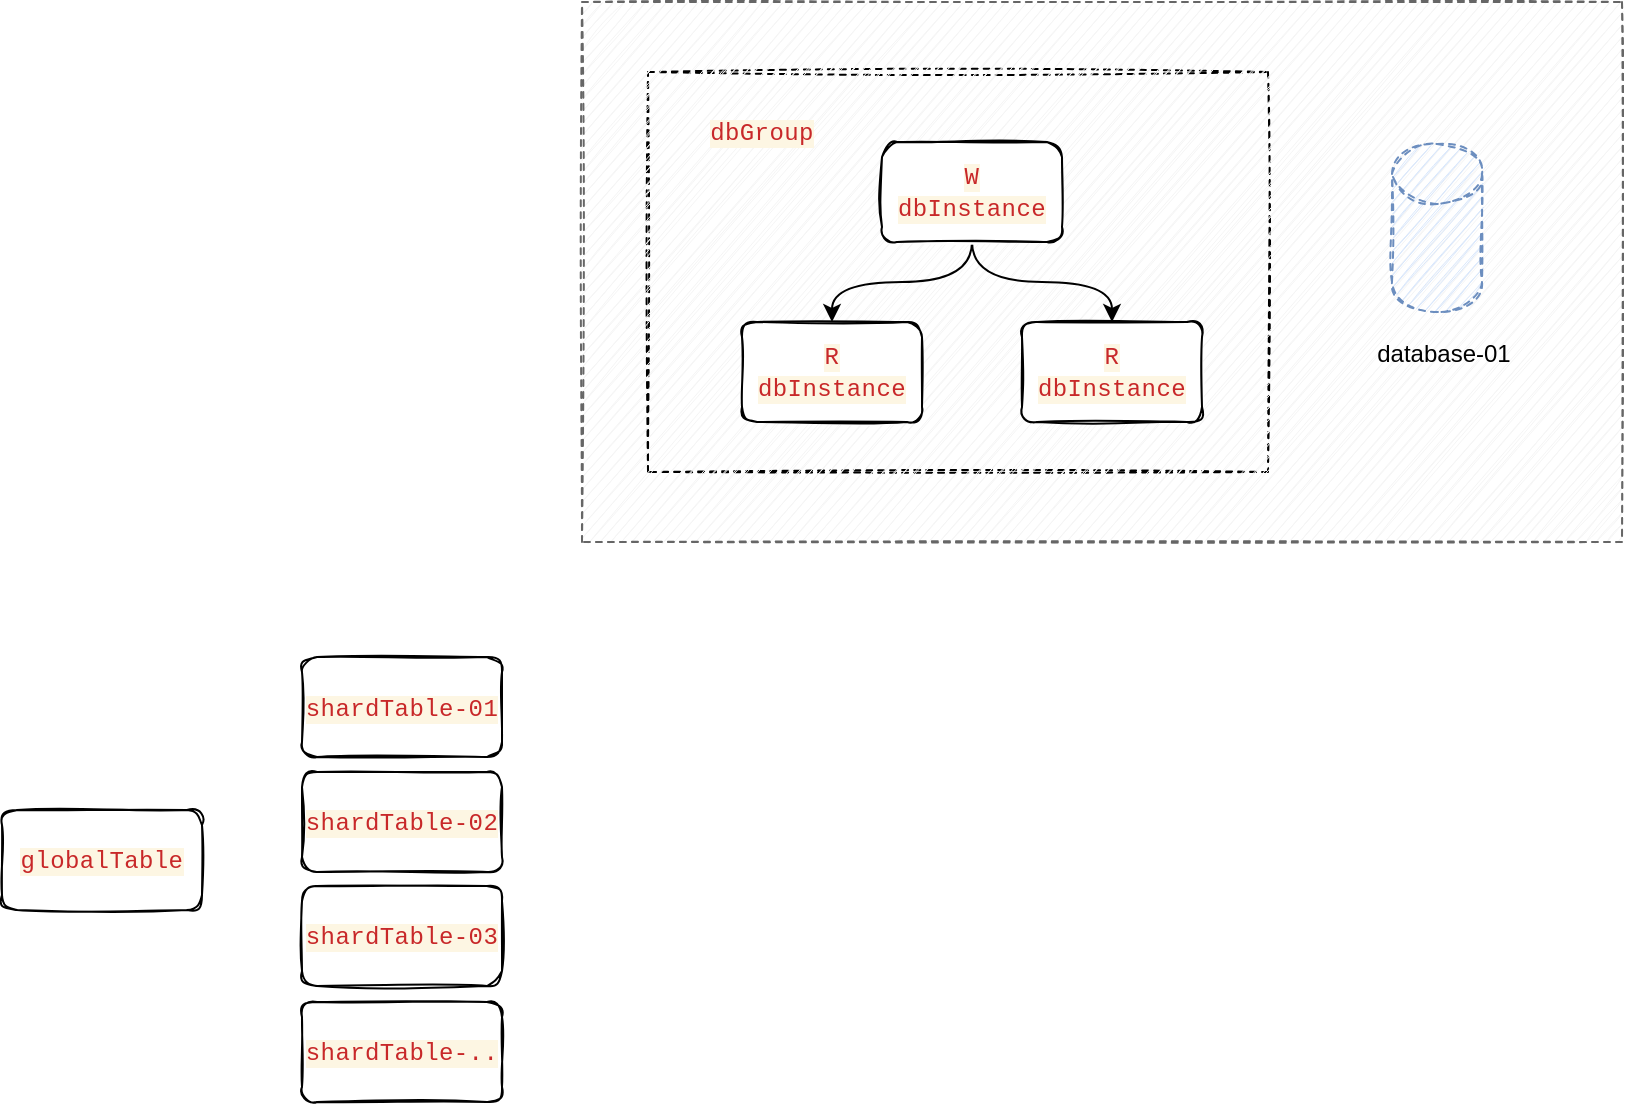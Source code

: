 <mxfile version="15.7.0" type="github">
  <diagram id="9CZ0PQ02ZsPHdG1DtoYy" name="Page-1">
    <mxGraphModel dx="1773" dy="577" grid="1" gridSize="10" guides="1" tooltips="1" connect="1" arrows="1" fold="1" page="1" pageScale="1" pageWidth="827" pageHeight="1169" math="0" shadow="0">
      <root>
        <mxCell id="0" />
        <mxCell id="1" parent="0" />
        <mxCell id="aA7OUgeE8yupM1yqJdEg-50" value="" style="rounded=0;whiteSpace=wrap;html=1;dashed=1;sketch=1;" vertex="1" parent="1">
          <mxGeometry x="143" y="115" width="310" height="200" as="geometry" />
        </mxCell>
        <mxCell id="aA7OUgeE8yupM1yqJdEg-1" value="" style="rounded=0;whiteSpace=wrap;html=1;sketch=1;fillColor=#f5f5f5;fontColor=#333333;strokeColor=#666666;dashed=1;" vertex="1" parent="1">
          <mxGeometry x="110" y="80" width="520" height="270" as="geometry" />
        </mxCell>
        <mxCell id="aA7OUgeE8yupM1yqJdEg-6" style="edgeStyle=orthogonalEdgeStyle;orthogonalLoop=1;jettySize=auto;html=1;exitX=0.5;exitY=1;exitDx=0;exitDy=0;entryX=0.5;entryY=0;entryDx=0;entryDy=0;curved=1;" edge="1" parent="1" source="aA7OUgeE8yupM1yqJdEg-3" target="aA7OUgeE8yupM1yqJdEg-4">
          <mxGeometry relative="1" as="geometry" />
        </mxCell>
        <mxCell id="aA7OUgeE8yupM1yqJdEg-7" style="edgeStyle=orthogonalEdgeStyle;orthogonalLoop=1;jettySize=auto;html=1;exitX=0.5;exitY=1;exitDx=0;exitDy=0;entryX=0.5;entryY=0;entryDx=0;entryDy=0;curved=1;" edge="1" parent="1" source="aA7OUgeE8yupM1yqJdEg-3" target="aA7OUgeE8yupM1yqJdEg-5">
          <mxGeometry relative="1" as="geometry" />
        </mxCell>
        <mxCell id="aA7OUgeE8yupM1yqJdEg-3" value="&lt;span style=&quot;color: rgb(200 , 40 , 41) ; font-size: inherit ; font-family: &amp;#34;consolas&amp;#34; , &amp;#34;liberation mono&amp;#34; , &amp;#34;menlo&amp;#34; , &amp;#34;courier&amp;#34; , monospace ; background-color: rgb(253 , 246 , 227) ; letter-spacing: 0.2px&quot;&gt;W dbInstance&lt;/span&gt;" style="rounded=1;whiteSpace=wrap;html=1;sketch=1;" vertex="1" parent="1">
          <mxGeometry x="260" y="150" width="90" height="50" as="geometry" />
        </mxCell>
        <mxCell id="aA7OUgeE8yupM1yqJdEg-4" value="&lt;span style=&quot;color: rgb(200 , 40 , 41) ; font-family: &amp;#34;consolas&amp;#34; , &amp;#34;liberation mono&amp;#34; , &amp;#34;menlo&amp;#34; , &amp;#34;courier&amp;#34; , monospace ; letter-spacing: 0.2px ; background-color: rgb(253 , 246 , 227)&quot;&gt;R&lt;br&gt;&lt;/span&gt;&lt;span style=&quot;color: rgb(200 , 40 , 41) ; font-size: inherit ; font-family: &amp;#34;consolas&amp;#34; , &amp;#34;liberation mono&amp;#34; , &amp;#34;menlo&amp;#34; , &amp;#34;courier&amp;#34; , monospace ; background-color: rgb(253 , 246 , 227) ; letter-spacing: 0.2px&quot;&gt;dbInstance&lt;/span&gt;" style="rounded=1;whiteSpace=wrap;html=1;sketch=1;" vertex="1" parent="1">
          <mxGeometry x="190" y="240" width="90" height="50" as="geometry" />
        </mxCell>
        <mxCell id="aA7OUgeE8yupM1yqJdEg-5" value="&lt;span style=&quot;color: rgb(200 , 40 , 41) ; font-family: &amp;#34;consolas&amp;#34; , &amp;#34;liberation mono&amp;#34; , &amp;#34;menlo&amp;#34; , &amp;#34;courier&amp;#34; , monospace ; letter-spacing: 0.2px ; background-color: rgb(253 , 246 , 227)&quot;&gt;R&lt;br&gt;&lt;/span&gt;&lt;span style=&quot;font-size: inherit ; color: rgb(200 , 40 , 41) ; font-family: &amp;#34;consolas&amp;#34; , &amp;#34;liberation mono&amp;#34; , &amp;#34;menlo&amp;#34; , &amp;#34;courier&amp;#34; , monospace ; background-color: rgb(253 , 246 , 227) ; letter-spacing: 0.2px&quot;&gt;dbInstance&lt;/span&gt;" style="rounded=1;whiteSpace=wrap;html=1;sketch=1;" vertex="1" parent="1">
          <mxGeometry x="330" y="240" width="90" height="50" as="geometry" />
        </mxCell>
        <mxCell id="aA7OUgeE8yupM1yqJdEg-35" value="&lt;span style=&quot;color: rgb(200 , 40 , 41) ; font-family: &amp;#34;consolas&amp;#34; , &amp;#34;liberation mono&amp;#34; , &amp;#34;menlo&amp;#34; , &amp;#34;courier&amp;#34; , monospace ; letter-spacing: 0.2px ; background-color: rgb(253 , 246 , 227)&quot;&gt;dbGroup&lt;/span&gt;" style="text;html=1;strokeColor=none;fillColor=none;align=center;verticalAlign=middle;whiteSpace=wrap;rounded=0;dashed=1;sketch=1;" vertex="1" parent="1">
          <mxGeometry x="160" y="130" width="80" height="30" as="geometry" />
        </mxCell>
        <mxCell id="aA7OUgeE8yupM1yqJdEg-36" value="" style="shape=cylinder3;whiteSpace=wrap;html=1;boundedLbl=1;backgroundOutline=1;size=15;dashed=1;sketch=1;fillColor=#dae8fc;strokeColor=#6c8ebf;" vertex="1" parent="1">
          <mxGeometry x="515" y="151" width="45" height="84" as="geometry" />
        </mxCell>
        <mxCell id="aA7OUgeE8yupM1yqJdEg-39" value="database-01" style="text;html=1;strokeColor=none;fillColor=none;align=center;verticalAlign=middle;whiteSpace=wrap;rounded=0;dashed=1;sketch=1;" vertex="1" parent="1">
          <mxGeometry x="506" y="241" width="70" height="30" as="geometry" />
        </mxCell>
        <mxCell id="aA7OUgeE8yupM1yqJdEg-44" value="&lt;font color=&quot;#c82829&quot; face=&quot;consolas, liberation mono, menlo, courier, monospace&quot;&gt;&lt;span style=&quot;letter-spacing: 0.2px ; background-color: rgb(253 , 246 , 227)&quot;&gt;shardTable-01&lt;/span&gt;&lt;/font&gt;" style="rounded=1;whiteSpace=wrap;html=1;sketch=1;" vertex="1" parent="1">
          <mxGeometry x="-30" y="407.5" width="100" height="50" as="geometry" />
        </mxCell>
        <mxCell id="aA7OUgeE8yupM1yqJdEg-45" value="&lt;font color=&quot;#c82829&quot; face=&quot;consolas, liberation mono, menlo, courier, monospace&quot;&gt;&lt;span style=&quot;letter-spacing: 0.2px ; background-color: rgb(253 , 246 , 227)&quot;&gt;shardTable-02&lt;/span&gt;&lt;/font&gt;" style="rounded=1;whiteSpace=wrap;html=1;sketch=1;" vertex="1" parent="1">
          <mxGeometry x="-30" y="465" width="100" height="50" as="geometry" />
        </mxCell>
        <mxCell id="aA7OUgeE8yupM1yqJdEg-46" value="&lt;font color=&quot;#c82829&quot; face=&quot;consolas, liberation mono, menlo, courier, monospace&quot;&gt;&lt;span style=&quot;letter-spacing: 0.2px ; background-color: rgb(253 , 246 , 227)&quot;&gt;shardTable-..&lt;/span&gt;&lt;/font&gt;" style="rounded=1;whiteSpace=wrap;html=1;sketch=1;" vertex="1" parent="1">
          <mxGeometry x="-30" y="580" width="100" height="50" as="geometry" />
        </mxCell>
        <mxCell id="aA7OUgeE8yupM1yqJdEg-47" value="&lt;font color=&quot;#c82829&quot; face=&quot;consolas, liberation mono, menlo, courier, monospace&quot;&gt;&lt;span style=&quot;letter-spacing: 0.2px ; background-color: rgb(253 , 246 , 227)&quot;&gt;shardTable-03&lt;/span&gt;&lt;/font&gt;" style="rounded=1;whiteSpace=wrap;html=1;sketch=1;" vertex="1" parent="1">
          <mxGeometry x="-30" y="522" width="100" height="50" as="geometry" />
        </mxCell>
        <mxCell id="aA7OUgeE8yupM1yqJdEg-49" value="&lt;font color=&quot;#c82829&quot; face=&quot;consolas, liberation mono, menlo, courier, monospace&quot;&gt;&lt;span style=&quot;letter-spacing: 0.2px ; background-color: rgb(253 , 246 , 227)&quot;&gt;globalTable&lt;/span&gt;&lt;/font&gt;" style="rounded=1;whiteSpace=wrap;html=1;sketch=1;" vertex="1" parent="1">
          <mxGeometry x="-180" y="484" width="100" height="50" as="geometry" />
        </mxCell>
      </root>
    </mxGraphModel>
  </diagram>
</mxfile>

